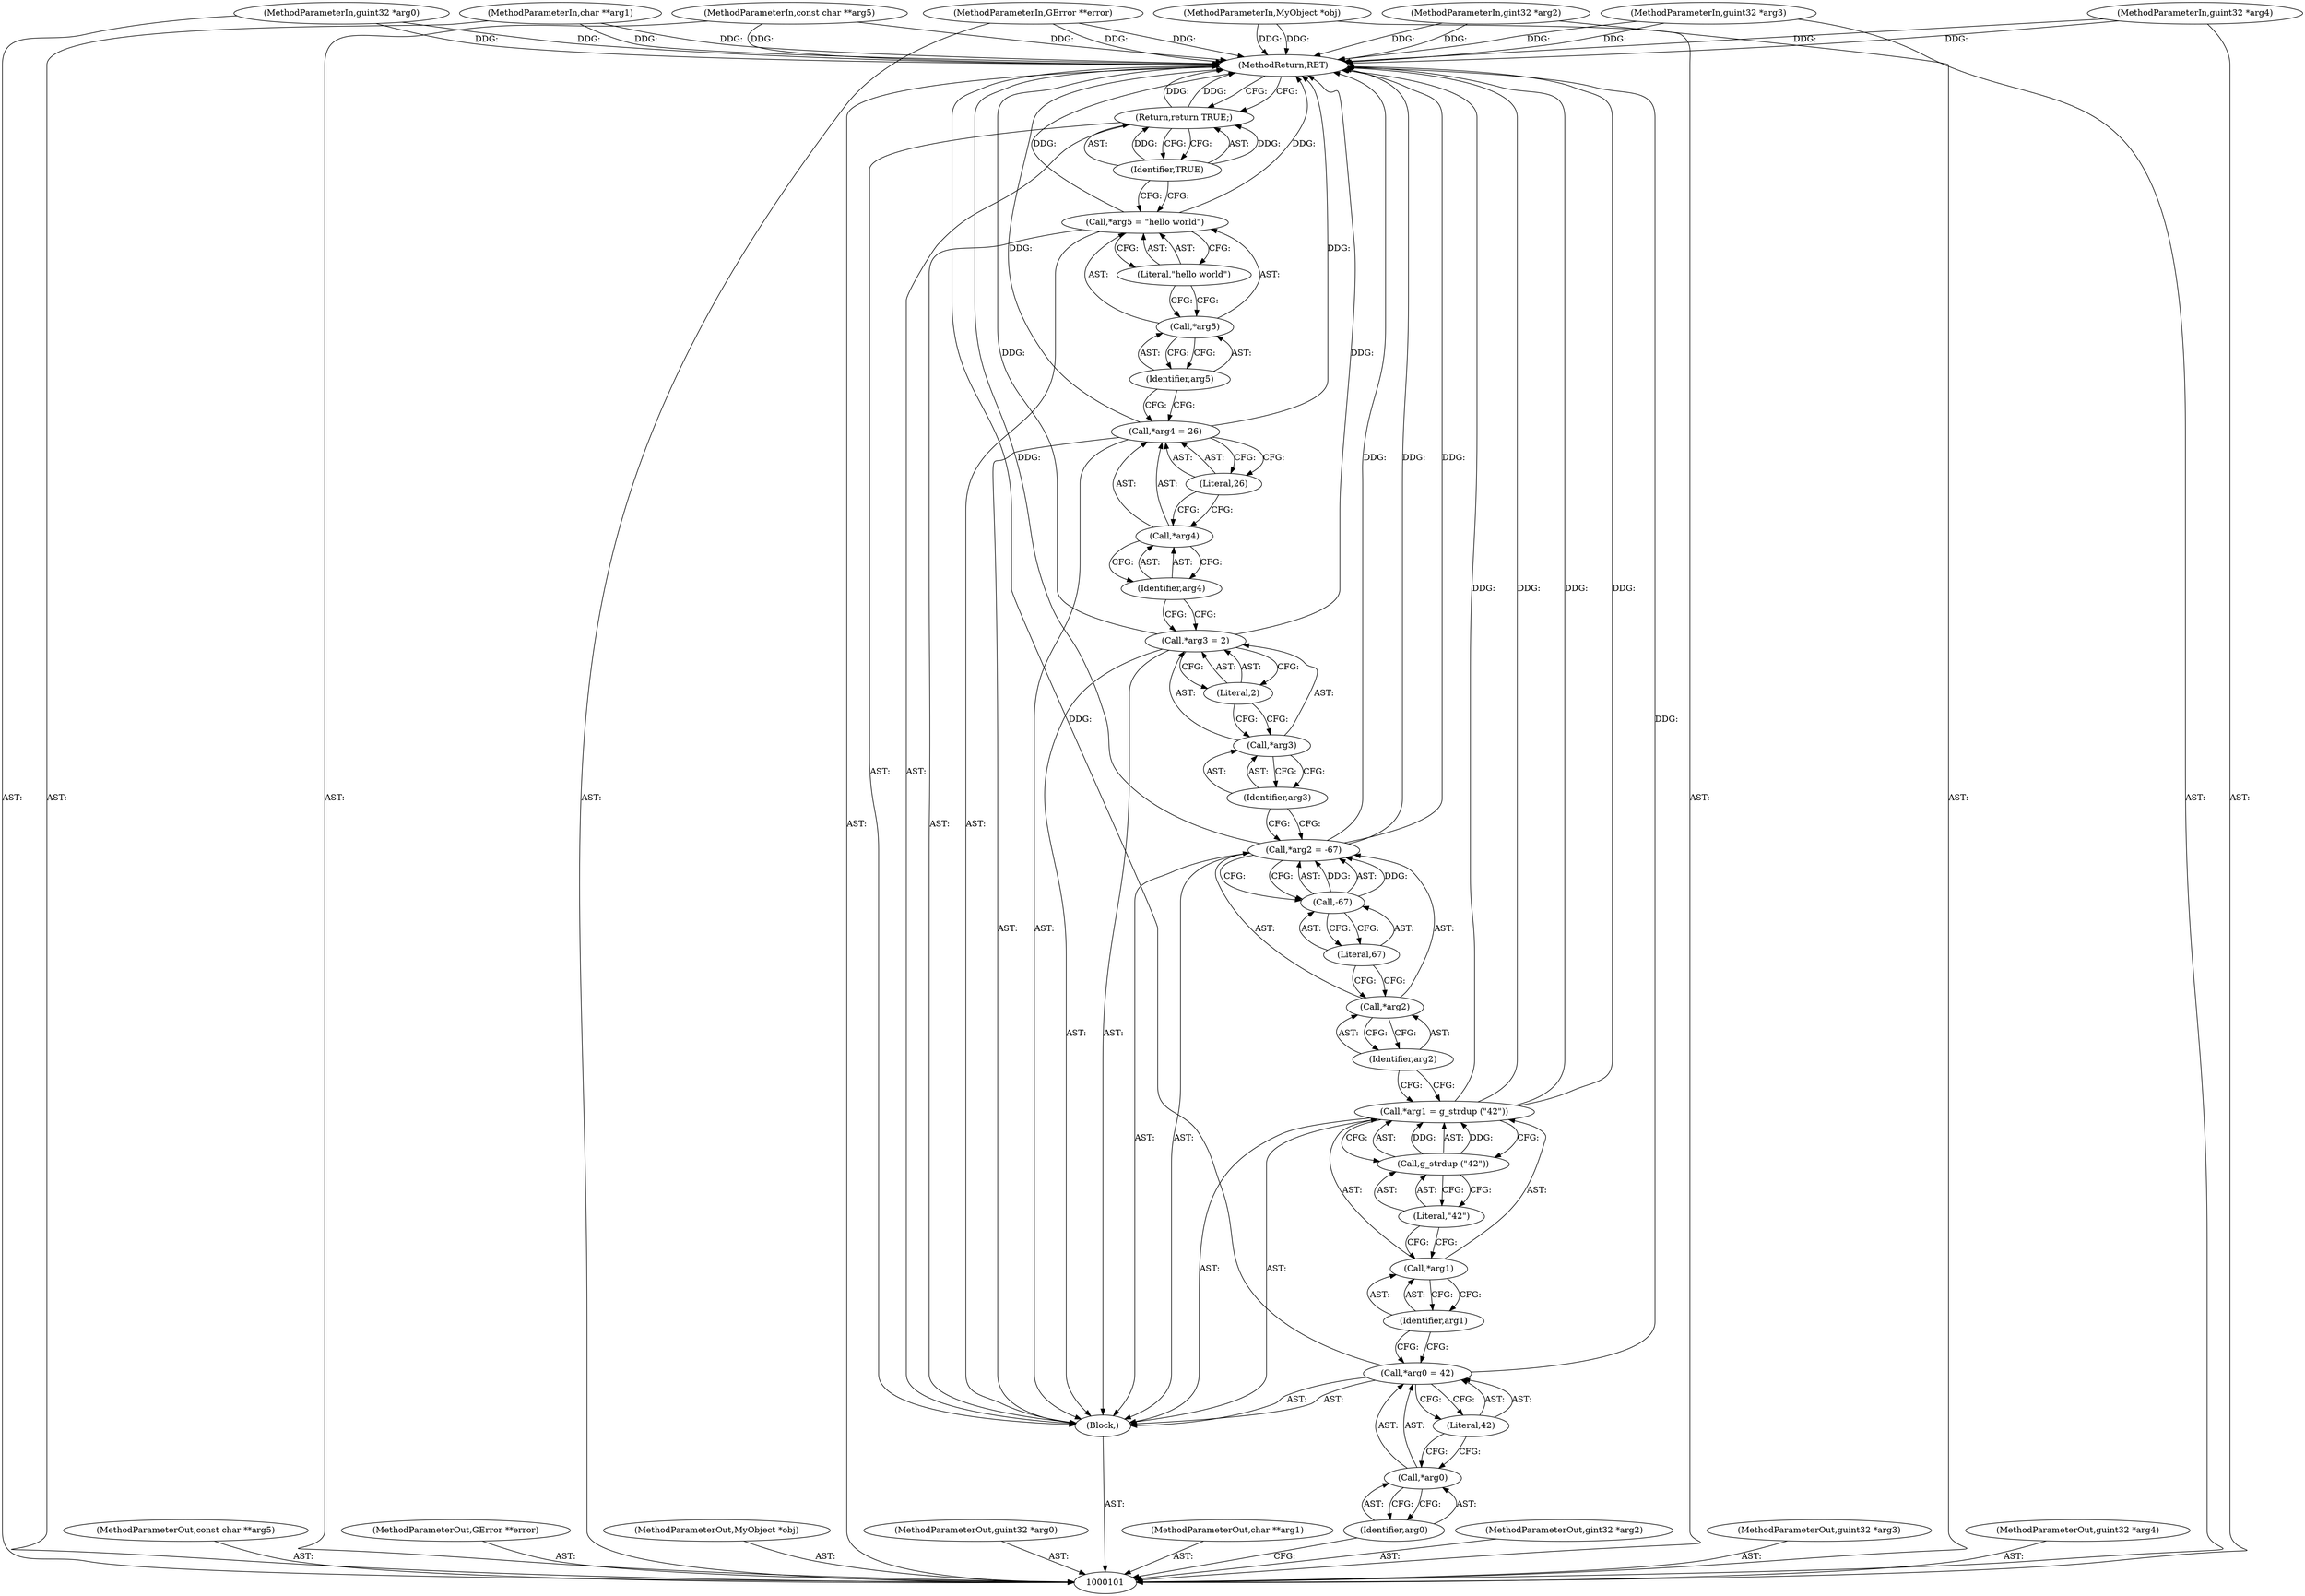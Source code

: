 digraph "1_dbus_9a6bce9b615abca6068348c1606ba8eaf13d9ae0_28" {
"1000139" [label="(MethodReturn,RET)"];
"1000108" [label="(MethodParameterIn,const char **arg5)"];
"1000174" [label="(MethodParameterOut,const char **arg5)"];
"1000109" [label="(MethodParameterIn,GError **error)"];
"1000175" [label="(MethodParameterOut,GError **error)"];
"1000102" [label="(MethodParameterIn,MyObject *obj)"];
"1000168" [label="(MethodParameterOut,MyObject *obj)"];
"1000103" [label="(MethodParameterIn,guint32 *arg0)"];
"1000169" [label="(MethodParameterOut,guint32 *arg0)"];
"1000104" [label="(MethodParameterIn,char **arg1)"];
"1000170" [label="(MethodParameterOut,char **arg1)"];
"1000105" [label="(MethodParameterIn,gint32 *arg2)"];
"1000171" [label="(MethodParameterOut,gint32 *arg2)"];
"1000106" [label="(MethodParameterIn,guint32 *arg3)"];
"1000172" [label="(MethodParameterOut,guint32 *arg3)"];
"1000107" [label="(MethodParameterIn,guint32 *arg4)"];
"1000173" [label="(MethodParameterOut,guint32 *arg4)"];
"1000110" [label="(Block,)"];
"1000114" [label="(Literal,42)"];
"1000111" [label="(Call,*arg0 = 42)"];
"1000112" [label="(Call,*arg0)"];
"1000113" [label="(Identifier,arg0)"];
"1000118" [label="(Call,g_strdup (\"42\"))"];
"1000115" [label="(Call,*arg1 = g_strdup (\"42\"))"];
"1000116" [label="(Call,*arg1)"];
"1000119" [label="(Literal,\"42\")"];
"1000117" [label="(Identifier,arg1)"];
"1000123" [label="(Call,-67)"];
"1000124" [label="(Literal,67)"];
"1000120" [label="(Call,*arg2 = -67)"];
"1000121" [label="(Call,*arg2)"];
"1000122" [label="(Identifier,arg2)"];
"1000128" [label="(Literal,2)"];
"1000125" [label="(Call,*arg3 = 2)"];
"1000126" [label="(Call,*arg3)"];
"1000127" [label="(Identifier,arg3)"];
"1000132" [label="(Literal,26)"];
"1000129" [label="(Call,*arg4 = 26)"];
"1000130" [label="(Call,*arg4)"];
"1000131" [label="(Identifier,arg4)"];
"1000136" [label="(Literal,\"hello world\")"];
"1000133" [label="(Call,*arg5 = \"hello world\")"];
"1000134" [label="(Call,*arg5)"];
"1000135" [label="(Identifier,arg5)"];
"1000137" [label="(Return,return TRUE;)"];
"1000138" [label="(Identifier,TRUE)"];
"1000139" -> "1000101"  [label="AST: "];
"1000139" -> "1000137"  [label="CFG: "];
"1000108" -> "1000139"  [label="DDG: "];
"1000107" -> "1000139"  [label="DDG: "];
"1000104" -> "1000139"  [label="DDG: "];
"1000105" -> "1000139"  [label="DDG: "];
"1000120" -> "1000139"  [label="DDG: "];
"1000120" -> "1000139"  [label="DDG: "];
"1000115" -> "1000139"  [label="DDG: "];
"1000115" -> "1000139"  [label="DDG: "];
"1000129" -> "1000139"  [label="DDG: "];
"1000125" -> "1000139"  [label="DDG: "];
"1000103" -> "1000139"  [label="DDG: "];
"1000133" -> "1000139"  [label="DDG: "];
"1000102" -> "1000139"  [label="DDG: "];
"1000111" -> "1000139"  [label="DDG: "];
"1000106" -> "1000139"  [label="DDG: "];
"1000109" -> "1000139"  [label="DDG: "];
"1000137" -> "1000139"  [label="DDG: "];
"1000108" -> "1000101"  [label="AST: "];
"1000108" -> "1000139"  [label="DDG: "];
"1000174" -> "1000101"  [label="AST: "];
"1000109" -> "1000101"  [label="AST: "];
"1000109" -> "1000139"  [label="DDG: "];
"1000175" -> "1000101"  [label="AST: "];
"1000102" -> "1000101"  [label="AST: "];
"1000102" -> "1000139"  [label="DDG: "];
"1000168" -> "1000101"  [label="AST: "];
"1000103" -> "1000101"  [label="AST: "];
"1000103" -> "1000139"  [label="DDG: "];
"1000169" -> "1000101"  [label="AST: "];
"1000104" -> "1000101"  [label="AST: "];
"1000104" -> "1000139"  [label="DDG: "];
"1000170" -> "1000101"  [label="AST: "];
"1000105" -> "1000101"  [label="AST: "];
"1000105" -> "1000139"  [label="DDG: "];
"1000171" -> "1000101"  [label="AST: "];
"1000106" -> "1000101"  [label="AST: "];
"1000106" -> "1000139"  [label="DDG: "];
"1000172" -> "1000101"  [label="AST: "];
"1000107" -> "1000101"  [label="AST: "];
"1000107" -> "1000139"  [label="DDG: "];
"1000173" -> "1000101"  [label="AST: "];
"1000110" -> "1000101"  [label="AST: "];
"1000111" -> "1000110"  [label="AST: "];
"1000115" -> "1000110"  [label="AST: "];
"1000120" -> "1000110"  [label="AST: "];
"1000125" -> "1000110"  [label="AST: "];
"1000129" -> "1000110"  [label="AST: "];
"1000133" -> "1000110"  [label="AST: "];
"1000137" -> "1000110"  [label="AST: "];
"1000114" -> "1000111"  [label="AST: "];
"1000114" -> "1000112"  [label="CFG: "];
"1000111" -> "1000114"  [label="CFG: "];
"1000111" -> "1000110"  [label="AST: "];
"1000111" -> "1000114"  [label="CFG: "];
"1000112" -> "1000111"  [label="AST: "];
"1000114" -> "1000111"  [label="AST: "];
"1000117" -> "1000111"  [label="CFG: "];
"1000111" -> "1000139"  [label="DDG: "];
"1000112" -> "1000111"  [label="AST: "];
"1000112" -> "1000113"  [label="CFG: "];
"1000113" -> "1000112"  [label="AST: "];
"1000114" -> "1000112"  [label="CFG: "];
"1000113" -> "1000112"  [label="AST: "];
"1000113" -> "1000101"  [label="CFG: "];
"1000112" -> "1000113"  [label="CFG: "];
"1000118" -> "1000115"  [label="AST: "];
"1000118" -> "1000119"  [label="CFG: "];
"1000119" -> "1000118"  [label="AST: "];
"1000115" -> "1000118"  [label="CFG: "];
"1000118" -> "1000115"  [label="DDG: "];
"1000115" -> "1000110"  [label="AST: "];
"1000115" -> "1000118"  [label="CFG: "];
"1000116" -> "1000115"  [label="AST: "];
"1000118" -> "1000115"  [label="AST: "];
"1000122" -> "1000115"  [label="CFG: "];
"1000115" -> "1000139"  [label="DDG: "];
"1000115" -> "1000139"  [label="DDG: "];
"1000118" -> "1000115"  [label="DDG: "];
"1000116" -> "1000115"  [label="AST: "];
"1000116" -> "1000117"  [label="CFG: "];
"1000117" -> "1000116"  [label="AST: "];
"1000119" -> "1000116"  [label="CFG: "];
"1000119" -> "1000118"  [label="AST: "];
"1000119" -> "1000116"  [label="CFG: "];
"1000118" -> "1000119"  [label="CFG: "];
"1000117" -> "1000116"  [label="AST: "];
"1000117" -> "1000111"  [label="CFG: "];
"1000116" -> "1000117"  [label="CFG: "];
"1000123" -> "1000120"  [label="AST: "];
"1000123" -> "1000124"  [label="CFG: "];
"1000124" -> "1000123"  [label="AST: "];
"1000120" -> "1000123"  [label="CFG: "];
"1000123" -> "1000120"  [label="DDG: "];
"1000124" -> "1000123"  [label="AST: "];
"1000124" -> "1000121"  [label="CFG: "];
"1000123" -> "1000124"  [label="CFG: "];
"1000120" -> "1000110"  [label="AST: "];
"1000120" -> "1000123"  [label="CFG: "];
"1000121" -> "1000120"  [label="AST: "];
"1000123" -> "1000120"  [label="AST: "];
"1000127" -> "1000120"  [label="CFG: "];
"1000120" -> "1000139"  [label="DDG: "];
"1000120" -> "1000139"  [label="DDG: "];
"1000123" -> "1000120"  [label="DDG: "];
"1000121" -> "1000120"  [label="AST: "];
"1000121" -> "1000122"  [label="CFG: "];
"1000122" -> "1000121"  [label="AST: "];
"1000124" -> "1000121"  [label="CFG: "];
"1000122" -> "1000121"  [label="AST: "];
"1000122" -> "1000115"  [label="CFG: "];
"1000121" -> "1000122"  [label="CFG: "];
"1000128" -> "1000125"  [label="AST: "];
"1000128" -> "1000126"  [label="CFG: "];
"1000125" -> "1000128"  [label="CFG: "];
"1000125" -> "1000110"  [label="AST: "];
"1000125" -> "1000128"  [label="CFG: "];
"1000126" -> "1000125"  [label="AST: "];
"1000128" -> "1000125"  [label="AST: "];
"1000131" -> "1000125"  [label="CFG: "];
"1000125" -> "1000139"  [label="DDG: "];
"1000126" -> "1000125"  [label="AST: "];
"1000126" -> "1000127"  [label="CFG: "];
"1000127" -> "1000126"  [label="AST: "];
"1000128" -> "1000126"  [label="CFG: "];
"1000127" -> "1000126"  [label="AST: "];
"1000127" -> "1000120"  [label="CFG: "];
"1000126" -> "1000127"  [label="CFG: "];
"1000132" -> "1000129"  [label="AST: "];
"1000132" -> "1000130"  [label="CFG: "];
"1000129" -> "1000132"  [label="CFG: "];
"1000129" -> "1000110"  [label="AST: "];
"1000129" -> "1000132"  [label="CFG: "];
"1000130" -> "1000129"  [label="AST: "];
"1000132" -> "1000129"  [label="AST: "];
"1000135" -> "1000129"  [label="CFG: "];
"1000129" -> "1000139"  [label="DDG: "];
"1000130" -> "1000129"  [label="AST: "];
"1000130" -> "1000131"  [label="CFG: "];
"1000131" -> "1000130"  [label="AST: "];
"1000132" -> "1000130"  [label="CFG: "];
"1000131" -> "1000130"  [label="AST: "];
"1000131" -> "1000125"  [label="CFG: "];
"1000130" -> "1000131"  [label="CFG: "];
"1000136" -> "1000133"  [label="AST: "];
"1000136" -> "1000134"  [label="CFG: "];
"1000133" -> "1000136"  [label="CFG: "];
"1000133" -> "1000110"  [label="AST: "];
"1000133" -> "1000136"  [label="CFG: "];
"1000134" -> "1000133"  [label="AST: "];
"1000136" -> "1000133"  [label="AST: "];
"1000138" -> "1000133"  [label="CFG: "];
"1000133" -> "1000139"  [label="DDG: "];
"1000134" -> "1000133"  [label="AST: "];
"1000134" -> "1000135"  [label="CFG: "];
"1000135" -> "1000134"  [label="AST: "];
"1000136" -> "1000134"  [label="CFG: "];
"1000135" -> "1000134"  [label="AST: "];
"1000135" -> "1000129"  [label="CFG: "];
"1000134" -> "1000135"  [label="CFG: "];
"1000137" -> "1000110"  [label="AST: "];
"1000137" -> "1000138"  [label="CFG: "];
"1000138" -> "1000137"  [label="AST: "];
"1000139" -> "1000137"  [label="CFG: "];
"1000137" -> "1000139"  [label="DDG: "];
"1000138" -> "1000137"  [label="DDG: "];
"1000138" -> "1000137"  [label="AST: "];
"1000138" -> "1000133"  [label="CFG: "];
"1000137" -> "1000138"  [label="CFG: "];
"1000138" -> "1000137"  [label="DDG: "];
}
